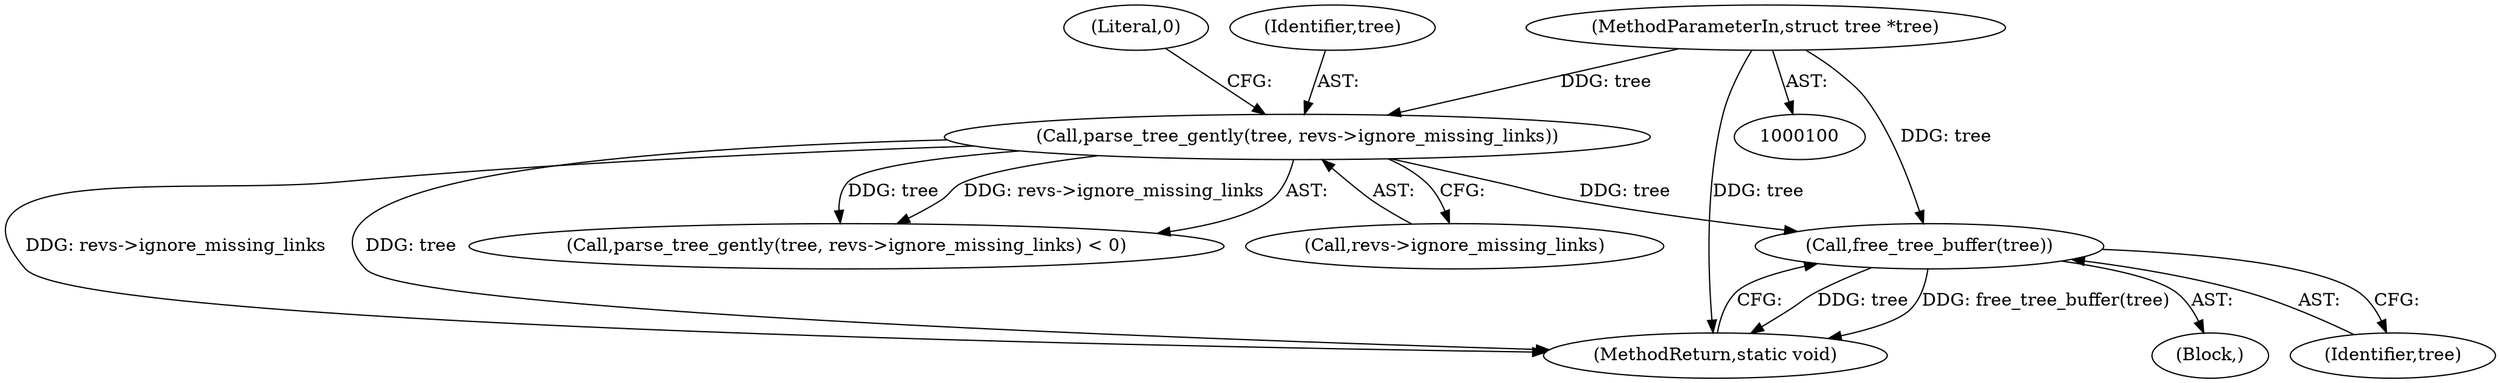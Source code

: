 digraph "0_git_de1e67d0703894cb6ea782e36abb63976ab07e60_4@API" {
"1000293" [label="(Call,free_tree_buffer(tree))"];
"1000160" [label="(Call,parse_tree_gently(tree, revs->ignore_missing_links))"];
"1000102" [label="(MethodParameterIn,struct tree *tree)"];
"1000159" [label="(Call,parse_tree_gently(tree, revs->ignore_missing_links) < 0)"];
"1000162" [label="(Call,revs->ignore_missing_links)"];
"1000294" [label="(Identifier,tree)"];
"1000293" [label="(Call,free_tree_buffer(tree))"];
"1000102" [label="(MethodParameterIn,struct tree *tree)"];
"1000295" [label="(MethodReturn,static void)"];
"1000160" [label="(Call,parse_tree_gently(tree, revs->ignore_missing_links))"];
"1000107" [label="(Block,)"];
"1000165" [label="(Literal,0)"];
"1000161" [label="(Identifier,tree)"];
"1000293" -> "1000107"  [label="AST: "];
"1000293" -> "1000294"  [label="CFG: "];
"1000294" -> "1000293"  [label="AST: "];
"1000295" -> "1000293"  [label="CFG: "];
"1000293" -> "1000295"  [label="DDG: tree"];
"1000293" -> "1000295"  [label="DDG: free_tree_buffer(tree)"];
"1000160" -> "1000293"  [label="DDG: tree"];
"1000102" -> "1000293"  [label="DDG: tree"];
"1000160" -> "1000159"  [label="AST: "];
"1000160" -> "1000162"  [label="CFG: "];
"1000161" -> "1000160"  [label="AST: "];
"1000162" -> "1000160"  [label="AST: "];
"1000165" -> "1000160"  [label="CFG: "];
"1000160" -> "1000295"  [label="DDG: revs->ignore_missing_links"];
"1000160" -> "1000295"  [label="DDG: tree"];
"1000160" -> "1000159"  [label="DDG: tree"];
"1000160" -> "1000159"  [label="DDG: revs->ignore_missing_links"];
"1000102" -> "1000160"  [label="DDG: tree"];
"1000102" -> "1000100"  [label="AST: "];
"1000102" -> "1000295"  [label="DDG: tree"];
}
